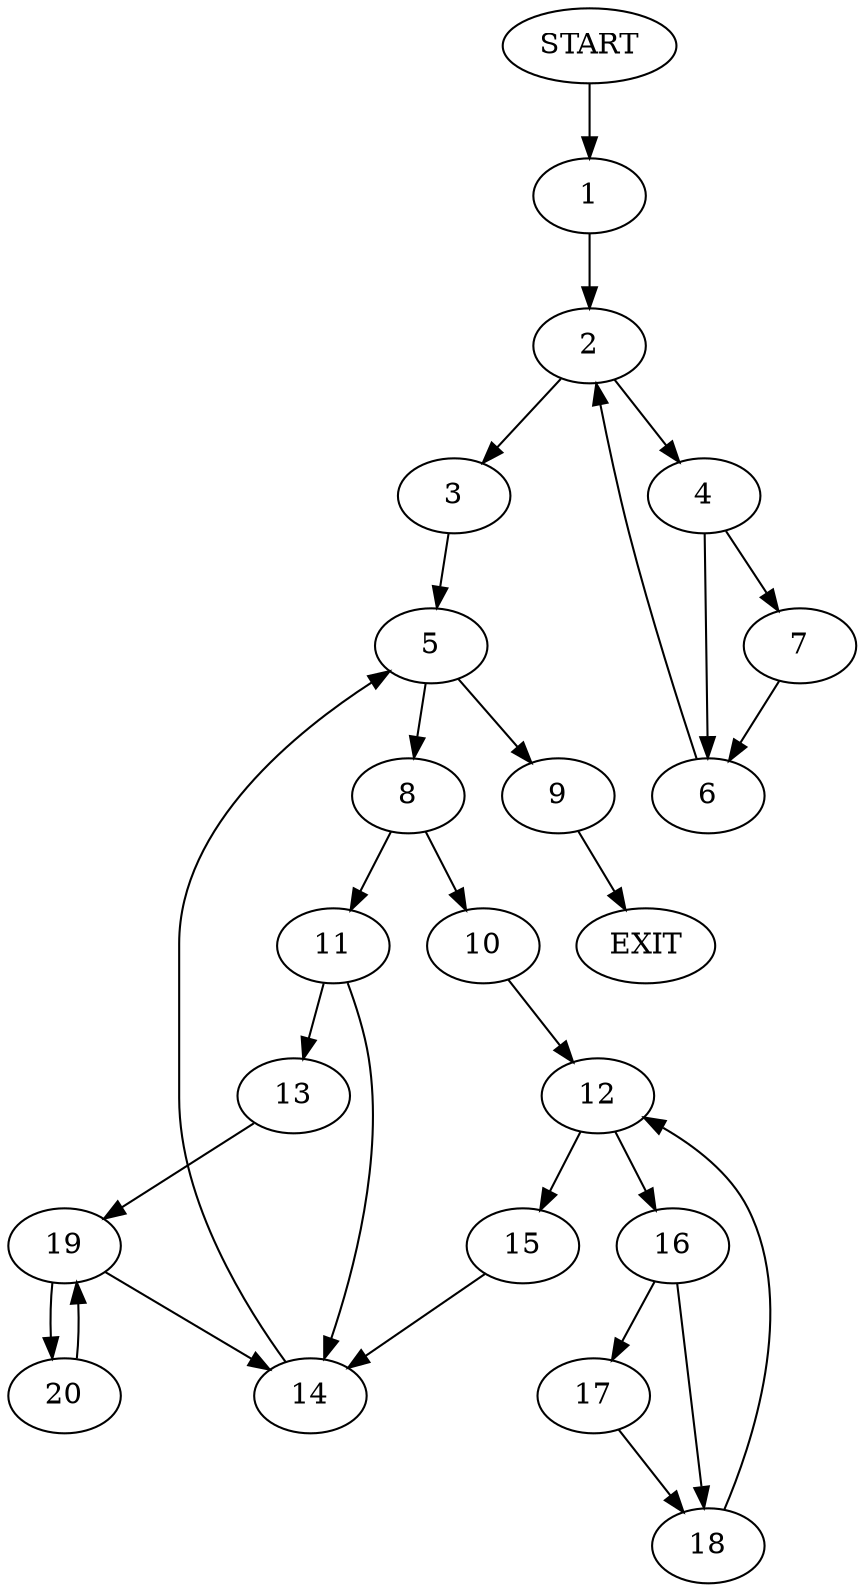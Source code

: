 digraph {
0 [label="START"]
21 [label="EXIT"]
0 -> 1
1 -> 2
2 -> 3
2 -> 4
3 -> 5
4 -> 6
4 -> 7
7 -> 6
6 -> 2
5 -> 8
5 -> 9
9 -> 21
8 -> 10
8 -> 11
10 -> 12
11 -> 13
11 -> 14
12 -> 15
12 -> 16
15 -> 14
16 -> 17
16 -> 18
17 -> 18
18 -> 12
14 -> 5
13 -> 19
19 -> 14
19 -> 20
20 -> 19
}
